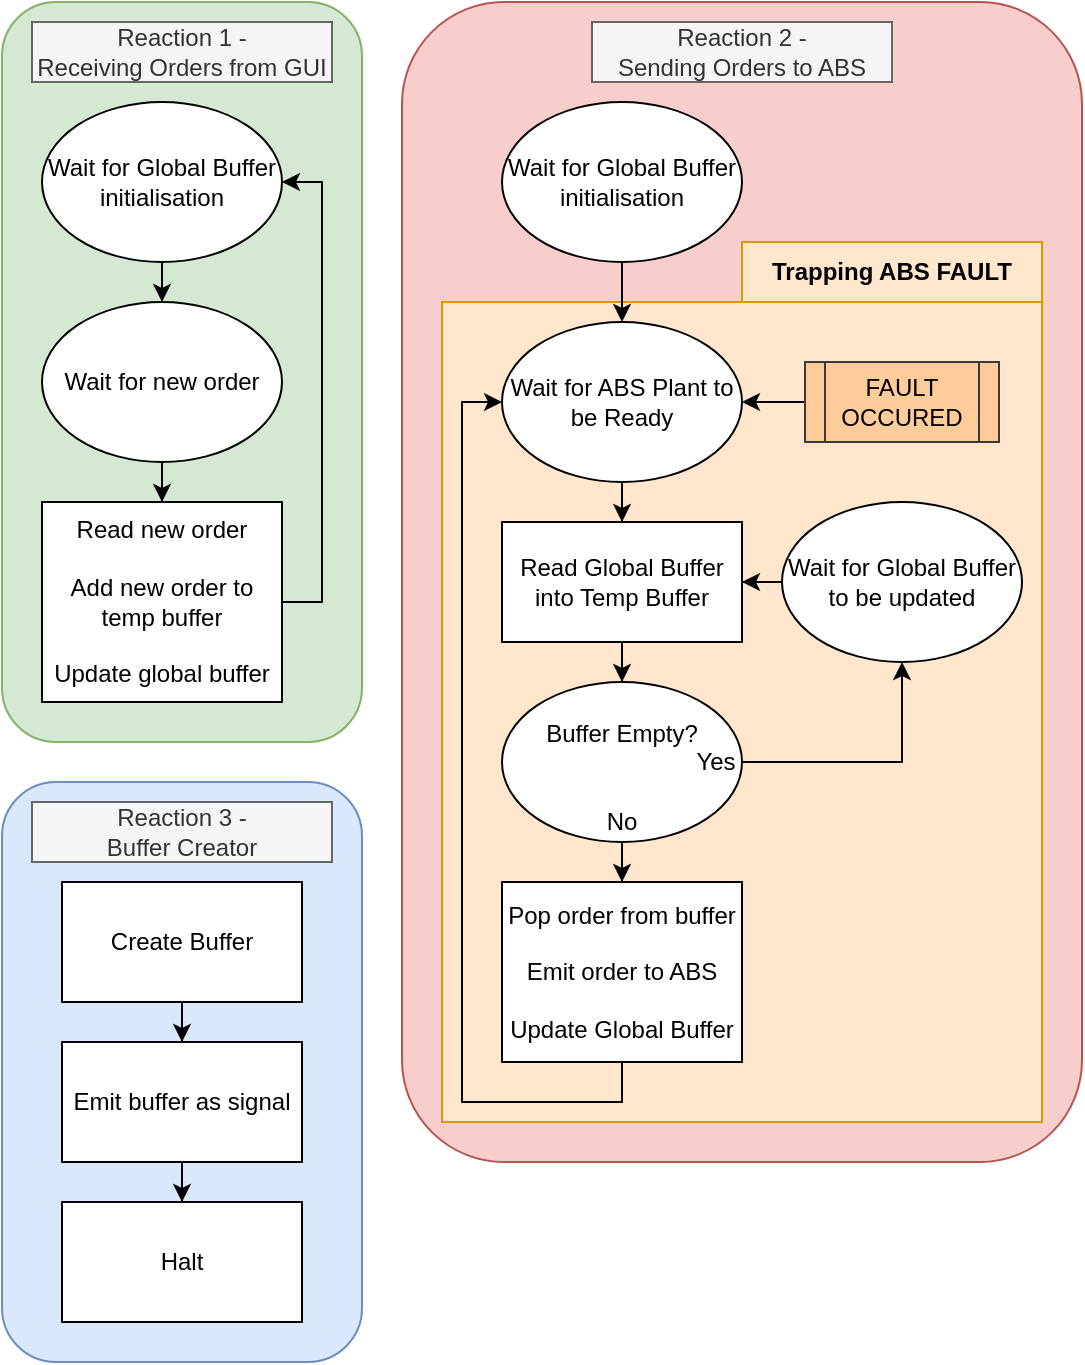 <mxfile version="21.2.8" type="device" pages="2">
  <diagram name="State Machine Diagram" id="Zy5miJtwsmo2a1Sr_mXt">
    <mxGraphModel dx="1050" dy="669" grid="1" gridSize="10" guides="1" tooltips="1" connect="1" arrows="1" fold="1" page="1" pageScale="1" pageWidth="850" pageHeight="1100" math="0" shadow="0">
      <root>
        <mxCell id="0" />
        <mxCell id="1" parent="0" />
        <mxCell id="f_33hYLXg027ikjfP-OH-52" value="" style="group;" vertex="1" connectable="0" parent="1">
          <mxGeometry x="220" y="30" width="340" height="660" as="geometry" />
        </mxCell>
        <mxCell id="f_33hYLXg027ikjfP-OH-50" value="" style="rounded=1;whiteSpace=wrap;html=1;fillColor=#f8cecc;strokeColor=#b85450;" vertex="1" parent="f_33hYLXg027ikjfP-OH-52">
          <mxGeometry width="340" height="580" as="geometry" />
        </mxCell>
        <mxCell id="f_33hYLXg027ikjfP-OH-51" value="Reaction 2 -&lt;br&gt;Sending Orders to ABS" style="text;html=1;strokeColor=#666666;fillColor=#f5f5f5;align=center;verticalAlign=middle;whiteSpace=wrap;rounded=0;fontColor=#333333;" vertex="1" parent="f_33hYLXg027ikjfP-OH-52">
          <mxGeometry x="95" y="10" width="150" height="30" as="geometry" />
        </mxCell>
        <mxCell id="f_33hYLXg027ikjfP-OH-43" value="" style="rounded=0;whiteSpace=wrap;html=1;fillColor=#ffe6cc;strokeColor=#d79b00;" vertex="1" parent="f_33hYLXg027ikjfP-OH-52">
          <mxGeometry x="20" y="150" width="300" height="410" as="geometry" />
        </mxCell>
        <mxCell id="f_33hYLXg027ikjfP-OH-19" value="Wait for Global Buffer initialisation" style="ellipse;whiteSpace=wrap;html=1;" vertex="1" parent="f_33hYLXg027ikjfP-OH-52">
          <mxGeometry x="50" y="50" width="120" height="80" as="geometry" />
        </mxCell>
        <mxCell id="f_33hYLXg027ikjfP-OH-20" value="Wait for ABS Plant to be Ready" style="ellipse;whiteSpace=wrap;html=1;" vertex="1" parent="f_33hYLXg027ikjfP-OH-52">
          <mxGeometry x="50" y="160" width="120" height="80" as="geometry" />
        </mxCell>
        <mxCell id="f_33hYLXg027ikjfP-OH-49" style="edgeStyle=orthogonalEdgeStyle;rounded=0;orthogonalLoop=1;jettySize=auto;html=1;" edge="1" parent="f_33hYLXg027ikjfP-OH-52" source="f_33hYLXg027ikjfP-OH-19" target="f_33hYLXg027ikjfP-OH-20">
          <mxGeometry relative="1" as="geometry" />
        </mxCell>
        <mxCell id="f_33hYLXg027ikjfP-OH-21" value="Read Global Buffer into Temp Buffer" style="rounded=0;whiteSpace=wrap;html=1;" vertex="1" parent="f_33hYLXg027ikjfP-OH-52">
          <mxGeometry x="50" y="260" width="120" height="60" as="geometry" />
        </mxCell>
        <mxCell id="f_33hYLXg027ikjfP-OH-22" style="edgeStyle=orthogonalEdgeStyle;rounded=0;orthogonalLoop=1;jettySize=auto;html=1;" edge="1" parent="f_33hYLXg027ikjfP-OH-52" source="f_33hYLXg027ikjfP-OH-20" target="f_33hYLXg027ikjfP-OH-21">
          <mxGeometry relative="1" as="geometry" />
        </mxCell>
        <mxCell id="f_33hYLXg027ikjfP-OH-23" value="Buffer Empty?&lt;br&gt;&lt;br&gt;&amp;nbsp;" style="ellipse;whiteSpace=wrap;html=1;" vertex="1" parent="f_33hYLXg027ikjfP-OH-52">
          <mxGeometry x="50" y="340" width="120" height="80" as="geometry" />
        </mxCell>
        <mxCell id="f_33hYLXg027ikjfP-OH-24" style="edgeStyle=orthogonalEdgeStyle;rounded=0;orthogonalLoop=1;jettySize=auto;html=1;" edge="1" parent="f_33hYLXg027ikjfP-OH-52" source="f_33hYLXg027ikjfP-OH-21" target="f_33hYLXg027ikjfP-OH-23">
          <mxGeometry relative="1" as="geometry" />
        </mxCell>
        <mxCell id="f_33hYLXg027ikjfP-OH-31" value="Yes" style="text;html=1;strokeColor=none;fillColor=none;align=center;verticalAlign=middle;whiteSpace=wrap;rounded=0;" vertex="1" parent="f_33hYLXg027ikjfP-OH-52">
          <mxGeometry x="127" y="365" width="60" height="30" as="geometry" />
        </mxCell>
        <mxCell id="f_33hYLXg027ikjfP-OH-33" style="edgeStyle=orthogonalEdgeStyle;rounded=0;orthogonalLoop=1;jettySize=auto;html=1;" edge="1" parent="f_33hYLXg027ikjfP-OH-52" source="f_33hYLXg027ikjfP-OH-32" target="f_33hYLXg027ikjfP-OH-21">
          <mxGeometry relative="1" as="geometry" />
        </mxCell>
        <mxCell id="f_33hYLXg027ikjfP-OH-32" value="Wait for Global Buffer to be updated" style="ellipse;whiteSpace=wrap;html=1;" vertex="1" parent="f_33hYLXg027ikjfP-OH-52">
          <mxGeometry x="190" y="250" width="120" height="80" as="geometry" />
        </mxCell>
        <mxCell id="f_33hYLXg027ikjfP-OH-30" style="edgeStyle=orthogonalEdgeStyle;rounded=0;orthogonalLoop=1;jettySize=auto;html=1;" edge="1" parent="f_33hYLXg027ikjfP-OH-52" source="f_33hYLXg027ikjfP-OH-23" target="f_33hYLXg027ikjfP-OH-32">
          <mxGeometry relative="1" as="geometry">
            <mxPoint x="230" y="320" as="targetPoint" />
          </mxGeometry>
        </mxCell>
        <mxCell id="f_33hYLXg027ikjfP-OH-34" value="Pop order from buffer&lt;br&gt;&lt;br&gt;Emit order to ABS&lt;br&gt;&lt;br&gt;Update Global Buffer" style="rounded=0;whiteSpace=wrap;html=1;" vertex="1" parent="f_33hYLXg027ikjfP-OH-52">
          <mxGeometry x="50" y="440" width="120" height="90" as="geometry" />
        </mxCell>
        <mxCell id="f_33hYLXg027ikjfP-OH-35" style="edgeStyle=orthogonalEdgeStyle;rounded=0;orthogonalLoop=1;jettySize=auto;html=1;" edge="1" parent="f_33hYLXg027ikjfP-OH-52" source="f_33hYLXg027ikjfP-OH-23" target="f_33hYLXg027ikjfP-OH-34">
          <mxGeometry relative="1" as="geometry" />
        </mxCell>
        <mxCell id="f_33hYLXg027ikjfP-OH-36" value="No" style="text;html=1;strokeColor=none;fillColor=none;align=center;verticalAlign=middle;whiteSpace=wrap;rounded=0;" vertex="1" parent="f_33hYLXg027ikjfP-OH-52">
          <mxGeometry x="80" y="395" width="60" height="30" as="geometry" />
        </mxCell>
        <mxCell id="f_33hYLXg027ikjfP-OH-40" style="edgeStyle=orthogonalEdgeStyle;rounded=0;orthogonalLoop=1;jettySize=auto;html=1;entryX=0;entryY=0.5;entryDx=0;entryDy=0;" edge="1" parent="f_33hYLXg027ikjfP-OH-52" source="f_33hYLXg027ikjfP-OH-34" target="f_33hYLXg027ikjfP-OH-20">
          <mxGeometry relative="1" as="geometry">
            <mxPoint x="110" y="550" as="targetPoint" />
            <Array as="points">
              <mxPoint x="110" y="550" />
              <mxPoint x="30" y="550" />
              <mxPoint x="30" y="200" />
            </Array>
          </mxGeometry>
        </mxCell>
        <mxCell id="f_33hYLXg027ikjfP-OH-44" value="&lt;b&gt;Trapping ABS FAULT&lt;/b&gt;" style="rounded=0;whiteSpace=wrap;html=1;fillColor=#ffe6cc;strokeColor=#d79b00;" vertex="1" parent="f_33hYLXg027ikjfP-OH-52">
          <mxGeometry x="170" y="120" width="150" height="30" as="geometry" />
        </mxCell>
        <mxCell id="f_33hYLXg027ikjfP-OH-47" style="edgeStyle=orthogonalEdgeStyle;rounded=0;orthogonalLoop=1;jettySize=auto;html=1;" edge="1" parent="f_33hYLXg027ikjfP-OH-52" source="f_33hYLXg027ikjfP-OH-46" target="f_33hYLXg027ikjfP-OH-20">
          <mxGeometry relative="1" as="geometry" />
        </mxCell>
        <mxCell id="f_33hYLXg027ikjfP-OH-46" value="FAULT OCCURED" style="shape=process;whiteSpace=wrap;html=1;backgroundOutline=1;fillColor=#ffcc99;strokeColor=#36393d;" vertex="1" parent="f_33hYLXg027ikjfP-OH-52">
          <mxGeometry x="201.5" y="180" width="97" height="40" as="geometry" />
        </mxCell>
        <mxCell id="f_33hYLXg027ikjfP-OH-53" value="" style="group" vertex="1" connectable="0" parent="1">
          <mxGeometry x="20" y="420" width="180" height="290" as="geometry" />
        </mxCell>
        <mxCell id="f_33hYLXg027ikjfP-OH-16" value="" style="rounded=1;whiteSpace=wrap;html=1;fillColor=#dae8fc;strokeColor=#6c8ebf;" vertex="1" parent="f_33hYLXg027ikjfP-OH-53">
          <mxGeometry width="180" height="290" as="geometry" />
        </mxCell>
        <mxCell id="f_33hYLXg027ikjfP-OH-11" value="Create Buffer" style="rounded=0;whiteSpace=wrap;html=1;" vertex="1" parent="f_33hYLXg027ikjfP-OH-53">
          <mxGeometry x="30" y="50" width="120" height="60" as="geometry" />
        </mxCell>
        <mxCell id="f_33hYLXg027ikjfP-OH-12" value="Emit buffer as signal" style="rounded=0;whiteSpace=wrap;html=1;" vertex="1" parent="f_33hYLXg027ikjfP-OH-53">
          <mxGeometry x="30" y="130" width="120" height="60" as="geometry" />
        </mxCell>
        <mxCell id="f_33hYLXg027ikjfP-OH-13" style="edgeStyle=orthogonalEdgeStyle;rounded=0;orthogonalLoop=1;jettySize=auto;html=1;" edge="1" parent="f_33hYLXg027ikjfP-OH-53" source="f_33hYLXg027ikjfP-OH-11" target="f_33hYLXg027ikjfP-OH-12">
          <mxGeometry relative="1" as="geometry" />
        </mxCell>
        <mxCell id="f_33hYLXg027ikjfP-OH-14" value="Halt" style="rounded=0;whiteSpace=wrap;html=1;" vertex="1" parent="f_33hYLXg027ikjfP-OH-53">
          <mxGeometry x="30" y="210" width="120" height="60" as="geometry" />
        </mxCell>
        <mxCell id="f_33hYLXg027ikjfP-OH-15" style="edgeStyle=orthogonalEdgeStyle;rounded=0;orthogonalLoop=1;jettySize=auto;html=1;" edge="1" parent="f_33hYLXg027ikjfP-OH-53" source="f_33hYLXg027ikjfP-OH-12" target="f_33hYLXg027ikjfP-OH-14">
          <mxGeometry relative="1" as="geometry" />
        </mxCell>
        <mxCell id="f_33hYLXg027ikjfP-OH-17" value="Reaction 3 -&lt;br&gt;Buffer Creator" style="text;html=1;strokeColor=#666666;fillColor=#f5f5f5;align=center;verticalAlign=middle;whiteSpace=wrap;rounded=0;fontColor=#333333;" vertex="1" parent="f_33hYLXg027ikjfP-OH-53">
          <mxGeometry x="15" y="10" width="150" height="30" as="geometry" />
        </mxCell>
        <mxCell id="f_33hYLXg027ikjfP-OH-54" value="" style="group;" vertex="1" connectable="0" parent="1">
          <mxGeometry x="20" y="30" width="180" height="370" as="geometry" />
        </mxCell>
        <mxCell id="f_33hYLXg027ikjfP-OH-8" value="" style="rounded=1;whiteSpace=wrap;html=1;fillColor=#d5e8d4;strokeColor=#82b366;" vertex="1" parent="f_33hYLXg027ikjfP-OH-54">
          <mxGeometry width="180" height="370" as="geometry" />
        </mxCell>
        <mxCell id="f_33hYLXg027ikjfP-OH-2" value="Wait for Global Buffer initialisation" style="ellipse;whiteSpace=wrap;html=1;" vertex="1" parent="f_33hYLXg027ikjfP-OH-54">
          <mxGeometry x="20" y="50" width="120" height="80" as="geometry" />
        </mxCell>
        <mxCell id="f_33hYLXg027ikjfP-OH-3" value="Wait for new order" style="ellipse;whiteSpace=wrap;html=1;" vertex="1" parent="f_33hYLXg027ikjfP-OH-54">
          <mxGeometry x="20" y="150" width="120" height="80" as="geometry" />
        </mxCell>
        <mxCell id="f_33hYLXg027ikjfP-OH-4" style="edgeStyle=orthogonalEdgeStyle;rounded=0;orthogonalLoop=1;jettySize=auto;html=1;" edge="1" parent="f_33hYLXg027ikjfP-OH-54" source="f_33hYLXg027ikjfP-OH-2" target="f_33hYLXg027ikjfP-OH-3">
          <mxGeometry relative="1" as="geometry" />
        </mxCell>
        <mxCell id="f_33hYLXg027ikjfP-OH-7" style="edgeStyle=orthogonalEdgeStyle;rounded=0;orthogonalLoop=1;jettySize=auto;html=1;entryX=1;entryY=0.5;entryDx=0;entryDy=0;" edge="1" parent="f_33hYLXg027ikjfP-OH-54" source="f_33hYLXg027ikjfP-OH-5" target="f_33hYLXg027ikjfP-OH-2">
          <mxGeometry relative="1" as="geometry">
            <Array as="points">
              <mxPoint x="160" y="300" />
              <mxPoint x="160" y="90" />
            </Array>
          </mxGeometry>
        </mxCell>
        <mxCell id="f_33hYLXg027ikjfP-OH-5" value="Read new order&lt;br&gt;&lt;br&gt;Add new order to temp buffer&lt;br&gt;&lt;br&gt;Update global buffer" style="rounded=0;whiteSpace=wrap;html=1;" vertex="1" parent="f_33hYLXg027ikjfP-OH-54">
          <mxGeometry x="20" y="250" width="120" height="100" as="geometry" />
        </mxCell>
        <mxCell id="f_33hYLXg027ikjfP-OH-6" style="edgeStyle=orthogonalEdgeStyle;rounded=0;orthogonalLoop=1;jettySize=auto;html=1;" edge="1" parent="f_33hYLXg027ikjfP-OH-54" source="f_33hYLXg027ikjfP-OH-3" target="f_33hYLXg027ikjfP-OH-5">
          <mxGeometry relative="1" as="geometry" />
        </mxCell>
        <mxCell id="f_33hYLXg027ikjfP-OH-10" value="Reaction 1 -&lt;br&gt;Receiving Orders from GUI" style="text;html=1;strokeColor=#666666;fillColor=#f5f5f5;align=center;verticalAlign=middle;whiteSpace=wrap;rounded=0;fontColor=#333333;" vertex="1" parent="f_33hYLXg027ikjfP-OH-54">
          <mxGeometry x="15" y="10" width="150" height="30" as="geometry" />
        </mxCell>
      </root>
    </mxGraphModel>
  </diagram>
  <diagram id="N6PrCQ5gOJkAkT0Y4KjF" name="Page-2">
    <mxGraphModel dx="1050" dy="669" grid="1" gridSize="10" guides="1" tooltips="1" connect="1" arrows="1" fold="1" page="1" pageScale="1" pageWidth="850" pageHeight="1100" math="0" shadow="0">
      <root>
        <mxCell id="0" />
        <mxCell id="1" parent="0" />
        <mxCell id="onEMkbkjmM9F2GEW2ev1-4" value="&amp;nbsp;incomingOrder&amp;nbsp;" style="edgeStyle=orthogonalEdgeStyle;rounded=0;orthogonalLoop=1;jettySize=auto;html=1;labelBorderColor=default;fontSize=16;" edge="1" parent="1" source="onEMkbkjmM9F2GEW2ev1-1" target="onEMkbkjmM9F2GEW2ev1-2">
          <mxGeometry relative="1" as="geometry" />
        </mxCell>
        <mxCell id="onEMkbkjmM9F2GEW2ev1-1" value="&lt;font style=&quot;font-size: 24px;&quot;&gt;POS GUI&lt;/font&gt;" style="shape=process;whiteSpace=wrap;html=1;backgroundOutline=1;" vertex="1" parent="1">
          <mxGeometry x="60" y="40" width="240" height="160" as="geometry" />
        </mxCell>
        <mxCell id="onEMkbkjmM9F2GEW2ev1-7" value="&amp;nbsp;outgoingOrder&amp;nbsp;" style="edgeStyle=orthogonalEdgeStyle;rounded=0;orthogonalLoop=1;jettySize=auto;html=1;exitX=1;exitY=0.75;exitDx=0;exitDy=0;entryX=0;entryY=0.75;entryDx=0;entryDy=0;labelBorderColor=default;fontSize=16;" edge="1" parent="1" source="onEMkbkjmM9F2GEW2ev1-2" target="onEMkbkjmM9F2GEW2ev1-3">
          <mxGeometry relative="1" as="geometry" />
        </mxCell>
        <mxCell id="onEMkbkjmM9F2GEW2ev1-2" value="&lt;font style=&quot;font-size: 24px;&quot;&gt;POS&lt;br&gt;Sub-System&lt;/font&gt;" style="shape=process;whiteSpace=wrap;html=1;backgroundOutline=1;" vertex="1" parent="1">
          <mxGeometry x="60" y="320" width="240" height="160" as="geometry" />
        </mxCell>
        <mxCell id="onEMkbkjmM9F2GEW2ev1-5" value="&amp;nbsp;absReady&amp;nbsp;" style="edgeStyle=orthogonalEdgeStyle;rounded=0;orthogonalLoop=1;jettySize=auto;html=1;exitX=0;exitY=0.25;exitDx=0;exitDy=0;entryX=1;entryY=0.25;entryDx=0;entryDy=0;labelBorderColor=default;fontSize=16;" edge="1" parent="1" source="onEMkbkjmM9F2GEW2ev1-3" target="onEMkbkjmM9F2GEW2ev1-2">
          <mxGeometry relative="1" as="geometry" />
        </mxCell>
        <mxCell id="onEMkbkjmM9F2GEW2ev1-6" value="&amp;nbsp;absFault&amp;nbsp;" style="edgeStyle=orthogonalEdgeStyle;rounded=0;orthogonalLoop=1;jettySize=auto;html=1;exitX=0;exitY=0.5;exitDx=0;exitDy=0;entryX=1;entryY=0.5;entryDx=0;entryDy=0;fontSize=16;labelBorderColor=default;" edge="1" parent="1" source="onEMkbkjmM9F2GEW2ev1-3" target="onEMkbkjmM9F2GEW2ev1-2">
          <mxGeometry relative="1" as="geometry" />
        </mxCell>
        <mxCell id="onEMkbkjmM9F2GEW2ev1-3" value="&lt;font style=&quot;font-size: 24px;&quot;&gt;ABS&lt;br&gt;Sub-System&lt;br&gt;&lt;/font&gt;" style="shape=process;whiteSpace=wrap;html=1;backgroundOutline=1;" vertex="1" parent="1">
          <mxGeometry x="440" y="320" width="240" height="160" as="geometry" />
        </mxCell>
        <mxCell id="onEMkbkjmM9F2GEW2ev1-9" value="incomingOrder" style="swimlane;fontStyle=0;childLayout=stackLayout;horizontal=1;startSize=30;horizontalStack=0;resizeParent=1;resizeParentMax=0;resizeLast=0;collapsible=1;marginBottom=0;whiteSpace=wrap;html=1;fontSize=14;" vertex="1" parent="1">
          <mxGeometry x="380" y="40" width="140" height="110" as="geometry" />
        </mxCell>
        <mxCell id="onEMkbkjmM9F2GEW2ev1-10" value="String" style="text;strokeColor=none;fillColor=none;align=left;verticalAlign=middle;spacingLeft=4;spacingRight=4;overflow=hidden;points=[[0,0.5],[1,0.5]];portConstraint=eastwest;rotatable=0;whiteSpace=wrap;html=1;" vertex="1" parent="onEMkbkjmM9F2GEW2ev1-9">
          <mxGeometry y="30" width="140" height="20" as="geometry" />
        </mxCell>
        <mxCell id="onEMkbkjmM9F2GEW2ev1-11" value="sent for 100ms" style="text;strokeColor=none;fillColor=none;align=left;verticalAlign=middle;spacingLeft=4;spacingRight=4;overflow=hidden;points=[[0,0.5],[1,0.5]];portConstraint=eastwest;rotatable=0;whiteSpace=wrap;html=1;" vertex="1" parent="onEMkbkjmM9F2GEW2ev1-9">
          <mxGeometry y="50" width="140" height="20" as="geometry" />
        </mxCell>
        <mxCell id="onEMkbkjmM9F2GEW2ev1-12" value="order details delimited by commas" style="text;strokeColor=none;fillColor=none;align=left;verticalAlign=middle;spacingLeft=4;spacingRight=4;overflow=hidden;points=[[0,0.5],[1,0.5]];portConstraint=eastwest;rotatable=0;whiteSpace=wrap;html=1;" vertex="1" parent="onEMkbkjmM9F2GEW2ev1-9">
          <mxGeometry y="70" width="140" height="40" as="geometry" />
        </mxCell>
        <mxCell id="onEMkbkjmM9F2GEW2ev1-13" value="absReady" style="swimlane;fontStyle=0;childLayout=stackLayout;horizontal=1;startSize=30;horizontalStack=0;resizeParent=1;resizeParentMax=0;resizeLast=0;collapsible=1;marginBottom=0;whiteSpace=wrap;html=1;fontSize=14;" vertex="1" parent="1">
          <mxGeometry x="540" y="40" width="140" height="130" as="geometry" />
        </mxCell>
        <mxCell id="onEMkbkjmM9F2GEW2ev1-14" value="Pure" style="text;strokeColor=none;fillColor=none;align=left;verticalAlign=middle;spacingLeft=4;spacingRight=4;overflow=hidden;points=[[0,0.5],[1,0.5]];portConstraint=eastwest;rotatable=0;whiteSpace=wrap;html=1;" vertex="1" parent="onEMkbkjmM9F2GEW2ev1-13">
          <mxGeometry y="30" width="140" height="20" as="geometry" />
        </mxCell>
        <mxCell id="onEMkbkjmM9F2GEW2ev1-15" value="emitted" style="text;strokeColor=none;fillColor=none;align=left;verticalAlign=middle;spacingLeft=4;spacingRight=4;overflow=hidden;points=[[0,0.5],[1,0.5]];portConstraint=eastwest;rotatable=0;whiteSpace=wrap;html=1;" vertex="1" parent="onEMkbkjmM9F2GEW2ev1-13">
          <mxGeometry y="50" width="140" height="20" as="geometry" />
        </mxCell>
        <mxCell id="onEMkbkjmM9F2GEW2ev1-16" value="signifies that the ABS is ready to produce another order" style="text;strokeColor=none;fillColor=none;align=left;verticalAlign=middle;spacingLeft=4;spacingRight=4;overflow=hidden;points=[[0,0.5],[1,0.5]];portConstraint=eastwest;rotatable=0;whiteSpace=wrap;html=1;" vertex="1" parent="onEMkbkjmM9F2GEW2ev1-13">
          <mxGeometry y="70" width="140" height="60" as="geometry" />
        </mxCell>
        <mxCell id="onEMkbkjmM9F2GEW2ev1-17" value="absFault" style="swimlane;fontStyle=0;childLayout=stackLayout;horizontal=1;startSize=30;horizontalStack=0;resizeParent=1;resizeParentMax=0;resizeLast=0;collapsible=1;marginBottom=0;whiteSpace=wrap;html=1;fontSize=14;" vertex="1" parent="1">
          <mxGeometry x="380" y="170" width="140" height="130" as="geometry" />
        </mxCell>
        <mxCell id="onEMkbkjmM9F2GEW2ev1-18" value="Pure" style="text;strokeColor=none;fillColor=none;align=left;verticalAlign=middle;spacingLeft=4;spacingRight=4;overflow=hidden;points=[[0,0.5],[1,0.5]];portConstraint=eastwest;rotatable=0;whiteSpace=wrap;html=1;" vertex="1" parent="onEMkbkjmM9F2GEW2ev1-17">
          <mxGeometry y="30" width="140" height="20" as="geometry" />
        </mxCell>
        <mxCell id="onEMkbkjmM9F2GEW2ev1-19" value="emitted" style="text;strokeColor=none;fillColor=none;align=left;verticalAlign=middle;spacingLeft=4;spacingRight=4;overflow=hidden;points=[[0,0.5],[1,0.5]];portConstraint=eastwest;rotatable=0;whiteSpace=wrap;html=1;" vertex="1" parent="onEMkbkjmM9F2GEW2ev1-17">
          <mxGeometry y="50" width="140" height="20" as="geometry" />
        </mxCell>
        <mxCell id="onEMkbkjmM9F2GEW2ev1-20" value="signifies that the ABS has encountered a fault and is no longer ready" style="text;strokeColor=none;fillColor=none;align=left;verticalAlign=middle;spacingLeft=4;spacingRight=4;overflow=hidden;points=[[0,0.5],[1,0.5]];portConstraint=eastwest;rotatable=0;whiteSpace=wrap;html=1;" vertex="1" parent="onEMkbkjmM9F2GEW2ev1-17">
          <mxGeometry y="70" width="140" height="60" as="geometry" />
        </mxCell>
        <mxCell id="onEMkbkjmM9F2GEW2ev1-21" value="outgoingOrder" style="swimlane;fontStyle=0;childLayout=stackLayout;horizontal=1;startSize=30;horizontalStack=0;resizeParent=1;resizeParentMax=0;resizeLast=0;collapsible=1;marginBottom=0;whiteSpace=wrap;html=1;fontSize=14;" vertex="1" parent="1">
          <mxGeometry x="540" y="190" width="140" height="110" as="geometry" />
        </mxCell>
        <mxCell id="onEMkbkjmM9F2GEW2ev1-22" value="String" style="text;strokeColor=none;fillColor=none;align=left;verticalAlign=middle;spacingLeft=4;spacingRight=4;overflow=hidden;points=[[0,0.5],[1,0.5]];portConstraint=eastwest;rotatable=0;whiteSpace=wrap;html=1;" vertex="1" parent="onEMkbkjmM9F2GEW2ev1-21">
          <mxGeometry y="30" width="140" height="20" as="geometry" />
        </mxCell>
        <mxCell id="onEMkbkjmM9F2GEW2ev1-23" value="emitted" style="text;strokeColor=none;fillColor=none;align=left;verticalAlign=middle;spacingLeft=4;spacingRight=4;overflow=hidden;points=[[0,0.5],[1,0.5]];portConstraint=eastwest;rotatable=0;whiteSpace=wrap;html=1;" vertex="1" parent="onEMkbkjmM9F2GEW2ev1-21">
          <mxGeometry y="50" width="140" height="20" as="geometry" />
        </mxCell>
        <mxCell id="onEMkbkjmM9F2GEW2ev1-24" value="order details delimited by commas" style="text;strokeColor=none;fillColor=none;align=left;verticalAlign=middle;spacingLeft=4;spacingRight=4;overflow=hidden;points=[[0,0.5],[1,0.5]];portConstraint=eastwest;rotatable=0;whiteSpace=wrap;html=1;" vertex="1" parent="onEMkbkjmM9F2GEW2ev1-21">
          <mxGeometry y="70" width="140" height="40" as="geometry" />
        </mxCell>
      </root>
    </mxGraphModel>
  </diagram>
</mxfile>
